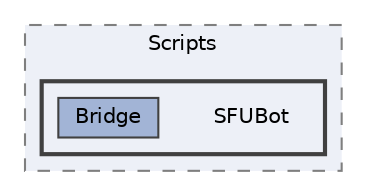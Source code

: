 digraph "SkyWayUnitySDK/Assets/SkyWay/Scripts/SFUBot"
{
 // LATEX_PDF_SIZE
  bgcolor="transparent";
  edge [fontname=Helvetica,fontsize=10,labelfontname=Helvetica,labelfontsize=10];
  node [fontname=Helvetica,fontsize=10,shape=box,height=0.2,width=0.4];
  compound=true
  subgraph clusterdir_7108a168e9a71f3fc8e653c2cf71d4ca {
    graph [ bgcolor="#edf0f7", pencolor="grey50", label="Scripts", fontname=Helvetica,fontsize=10 style="filled,dashed", URL="dir_7108a168e9a71f3fc8e653c2cf71d4ca.html",tooltip=""]
  subgraph clusterdir_96d10673882ce54d27d82486e7538d2c {
    graph [ bgcolor="#edf0f7", pencolor="grey25", label="", fontname=Helvetica,fontsize=10 style="filled,bold", URL="dir_96d10673882ce54d27d82486e7538d2c.html",tooltip=""]
    dir_96d10673882ce54d27d82486e7538d2c [shape=plaintext, label="SFUBot"];
  dir_db2d2b687f988b894162e73bacbd503c [label="Bridge", fillcolor="#a2b4d6", color="grey25", style="filled", URL="dir_db2d2b687f988b894162e73bacbd503c.html",tooltip=""];
  }
  }
}
